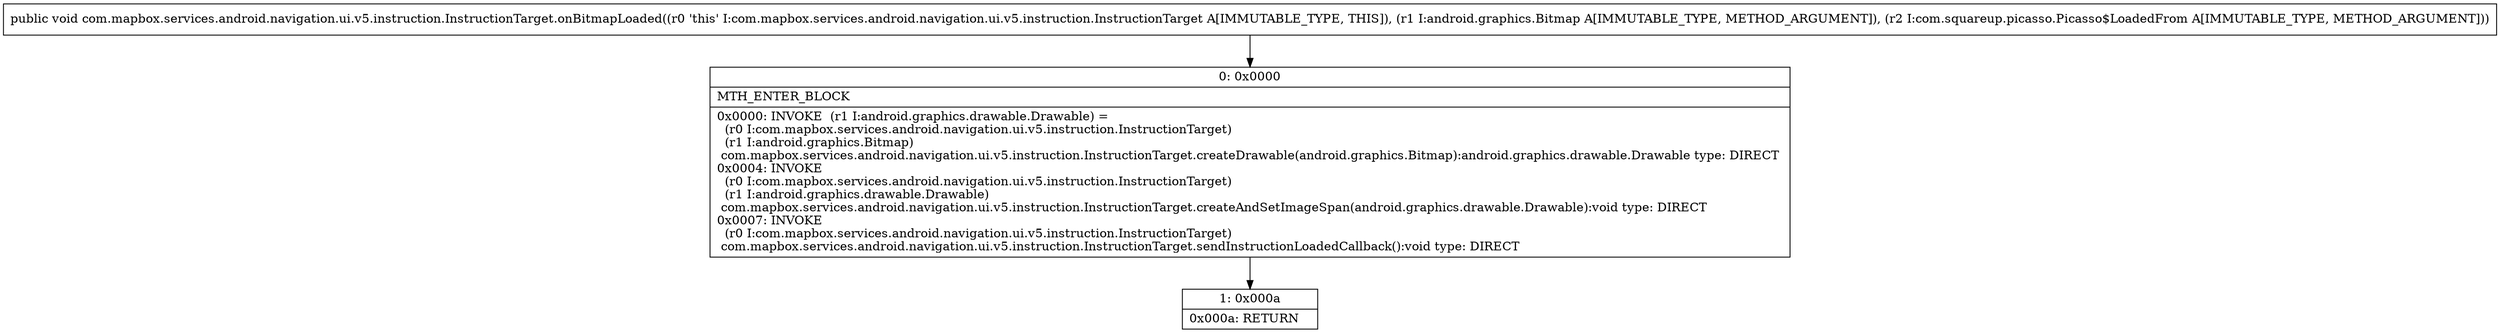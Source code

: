 digraph "CFG forcom.mapbox.services.android.navigation.ui.v5.instruction.InstructionTarget.onBitmapLoaded(Landroid\/graphics\/Bitmap;Lcom\/squareup\/picasso\/Picasso$LoadedFrom;)V" {
Node_0 [shape=record,label="{0\:\ 0x0000|MTH_ENTER_BLOCK\l|0x0000: INVOKE  (r1 I:android.graphics.drawable.Drawable) = \l  (r0 I:com.mapbox.services.android.navigation.ui.v5.instruction.InstructionTarget)\l  (r1 I:android.graphics.Bitmap)\l com.mapbox.services.android.navigation.ui.v5.instruction.InstructionTarget.createDrawable(android.graphics.Bitmap):android.graphics.drawable.Drawable type: DIRECT \l0x0004: INVOKE  \l  (r0 I:com.mapbox.services.android.navigation.ui.v5.instruction.InstructionTarget)\l  (r1 I:android.graphics.drawable.Drawable)\l com.mapbox.services.android.navigation.ui.v5.instruction.InstructionTarget.createAndSetImageSpan(android.graphics.drawable.Drawable):void type: DIRECT \l0x0007: INVOKE  \l  (r0 I:com.mapbox.services.android.navigation.ui.v5.instruction.InstructionTarget)\l com.mapbox.services.android.navigation.ui.v5.instruction.InstructionTarget.sendInstructionLoadedCallback():void type: DIRECT \l}"];
Node_1 [shape=record,label="{1\:\ 0x000a|0x000a: RETURN   \l}"];
MethodNode[shape=record,label="{public void com.mapbox.services.android.navigation.ui.v5.instruction.InstructionTarget.onBitmapLoaded((r0 'this' I:com.mapbox.services.android.navigation.ui.v5.instruction.InstructionTarget A[IMMUTABLE_TYPE, THIS]), (r1 I:android.graphics.Bitmap A[IMMUTABLE_TYPE, METHOD_ARGUMENT]), (r2 I:com.squareup.picasso.Picasso$LoadedFrom A[IMMUTABLE_TYPE, METHOD_ARGUMENT])) }"];
MethodNode -> Node_0;
Node_0 -> Node_1;
}

